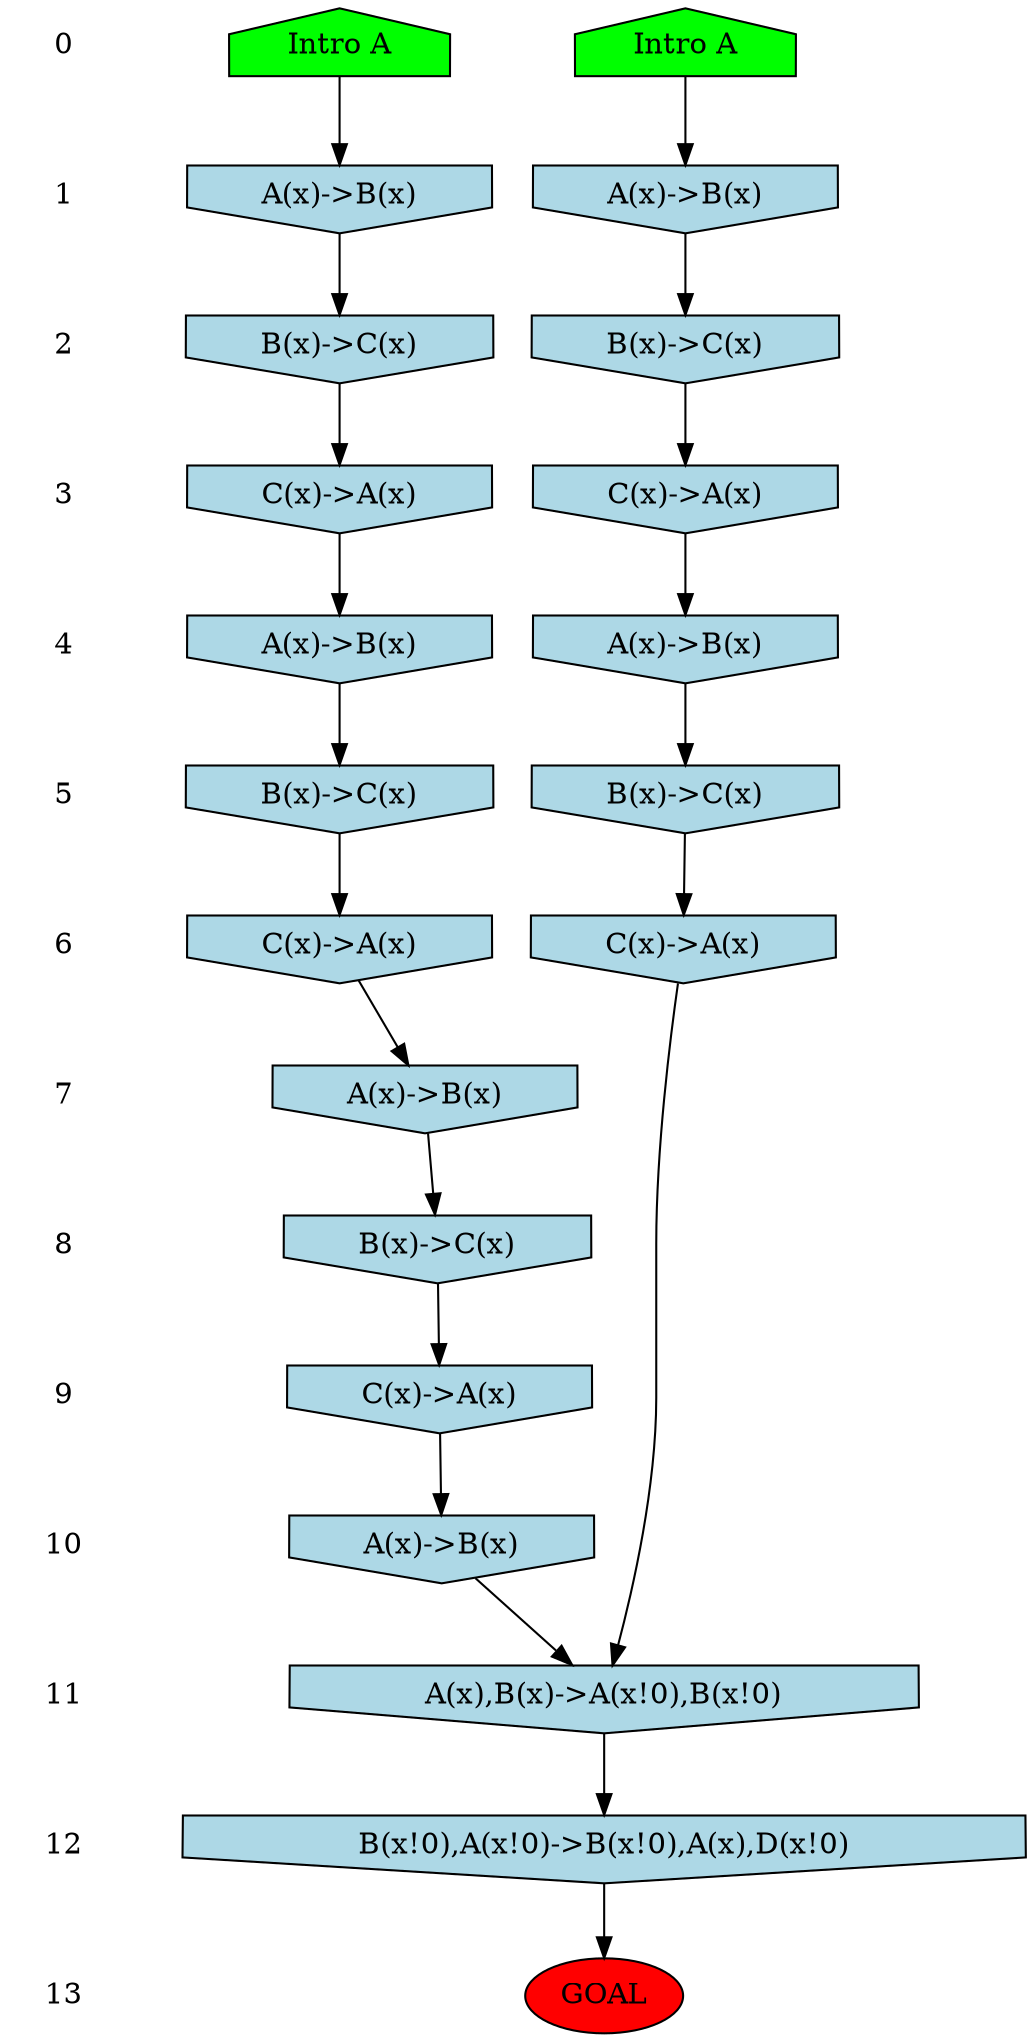 /* Compression of 1 causal flows obtained in average at 8.346189E+00 t.u */
/* Compressed causal flows were: [17] */
digraph G{
 ranksep=.5 ; 
{ rank = same ; "0" [shape=plaintext] ; node_1 [label ="Intro A", shape=house, style=filled, fillcolor=green] ;
node_2 [label ="Intro A", shape=house, style=filled, fillcolor=green] ;
}
{ rank = same ; "1" [shape=plaintext] ; node_3 [label="A(x)->B(x)", shape=invhouse, style=filled, fillcolor = lightblue] ;
node_4 [label="A(x)->B(x)", shape=invhouse, style=filled, fillcolor = lightblue] ;
}
{ rank = same ; "2" [shape=plaintext] ; node_5 [label="B(x)->C(x)", shape=invhouse, style=filled, fillcolor = lightblue] ;
node_12 [label="B(x)->C(x)", shape=invhouse, style=filled, fillcolor = lightblue] ;
}
{ rank = same ; "3" [shape=plaintext] ; node_6 [label="C(x)->A(x)", shape=invhouse, style=filled, fillcolor = lightblue] ;
node_14 [label="C(x)->A(x)", shape=invhouse, style=filled, fillcolor = lightblue] ;
}
{ rank = same ; "4" [shape=plaintext] ; node_7 [label="A(x)->B(x)", shape=invhouse, style=filled, fillcolor = lightblue] ;
node_15 [label="A(x)->B(x)", shape=invhouse, style=filled, fillcolor = lightblue] ;
}
{ rank = same ; "5" [shape=plaintext] ; node_8 [label="B(x)->C(x)", shape=invhouse, style=filled, fillcolor = lightblue] ;
node_17 [label="B(x)->C(x)", shape=invhouse, style=filled, fillcolor = lightblue] ;
}
{ rank = same ; "6" [shape=plaintext] ; node_9 [label="C(x)->A(x)", shape=invhouse, style=filled, fillcolor = lightblue] ;
node_18 [label="C(x)->A(x)", shape=invhouse, style=filled, fillcolor = lightblue] ;
}
{ rank = same ; "7" [shape=plaintext] ; node_10 [label="A(x)->B(x)", shape=invhouse, style=filled, fillcolor = lightblue] ;
}
{ rank = same ; "8" [shape=plaintext] ; node_11 [label="B(x)->C(x)", shape=invhouse, style=filled, fillcolor = lightblue] ;
}
{ rank = same ; "9" [shape=plaintext] ; node_13 [label="C(x)->A(x)", shape=invhouse, style=filled, fillcolor = lightblue] ;
}
{ rank = same ; "10" [shape=plaintext] ; node_16 [label="A(x)->B(x)", shape=invhouse, style=filled, fillcolor = lightblue] ;
}
{ rank = same ; "11" [shape=plaintext] ; node_19 [label="A(x),B(x)->A(x!0),B(x!0)", shape=invhouse, style=filled, fillcolor = lightblue] ;
}
{ rank = same ; "12" [shape=plaintext] ; node_20 [label="B(x!0),A(x!0)->B(x!0),A(x),D(x!0)", shape=invhouse, style=filled, fillcolor = lightblue] ;
}
{ rank = same ; "13" [shape=plaintext] ; node_21 [label ="GOAL", style=filled, fillcolor=red] ;
}
"0" -> "1" [style="invis"]; 
"1" -> "2" [style="invis"]; 
"2" -> "3" [style="invis"]; 
"3" -> "4" [style="invis"]; 
"4" -> "5" [style="invis"]; 
"5" -> "6" [style="invis"]; 
"6" -> "7" [style="invis"]; 
"7" -> "8" [style="invis"]; 
"8" -> "9" [style="invis"]; 
"9" -> "10" [style="invis"]; 
"10" -> "11" [style="invis"]; 
"11" -> "12" [style="invis"]; 
"12" -> "13" [style="invis"]; 
node_1 -> node_3
node_2 -> node_4
node_3 -> node_5
node_5 -> node_6
node_6 -> node_7
node_7 -> node_8
node_8 -> node_9
node_9 -> node_10
node_10 -> node_11
node_4 -> node_12
node_11 -> node_13
node_12 -> node_14
node_14 -> node_15
node_13 -> node_16
node_15 -> node_17
node_17 -> node_18
node_16 -> node_19
node_18 -> node_19
node_19 -> node_20
node_20 -> node_21
}
/*
 Dot generation time: 0.000000
*/